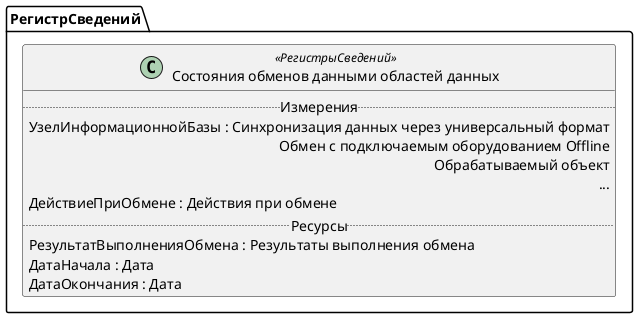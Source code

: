 ﻿@startuml СостоянияОбменовДаннымиОбластейДанных
'!include templates.wsd
'..\include templates.wsd
class РегистрСведений.СостоянияОбменовДаннымиОбластейДанных as "Состояния обменов данными областей данных" <<РегистрыСведений>>
{
..Измерения..
УзелИнформационнойБазы : Синхронизация данных через универсальный формат\rОбмен с подключаемым оборудованием Offline\rОбрабатываемый объект\r...
ДействиеПриОбмене : Действия при обмене
..Ресурсы..
РезультатВыполненияОбмена : Результаты выполнения обмена
ДатаНачала : Дата
ДатаОкончания : Дата
}
@enduml
